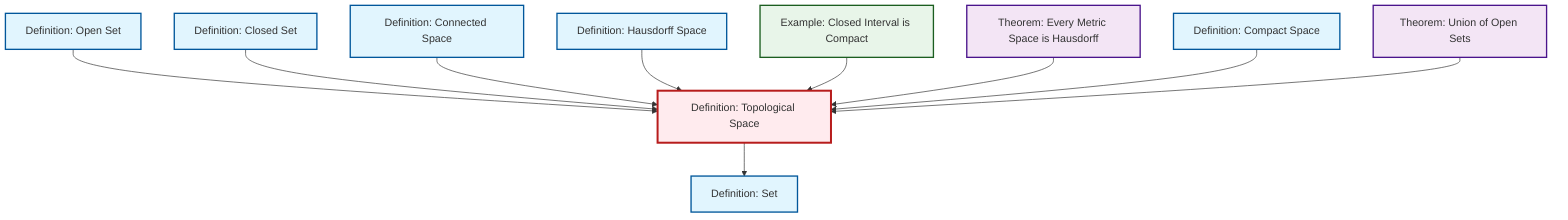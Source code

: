 graph TD
    classDef definition fill:#e1f5fe,stroke:#01579b,stroke-width:2px
    classDef theorem fill:#f3e5f5,stroke:#4a148c,stroke-width:2px
    classDef axiom fill:#fff3e0,stroke:#e65100,stroke-width:2px
    classDef example fill:#e8f5e9,stroke:#1b5e20,stroke-width:2px
    classDef current fill:#ffebee,stroke:#b71c1c,stroke-width:3px
    def-connected["Definition: Connected Space"]:::definition
    def-hausdorff["Definition: Hausdorff Space"]:::definition
    def-set["Definition: Set"]:::definition
    thm-union-open-sets["Theorem: Union of Open Sets"]:::theorem
    def-topological-space["Definition: Topological Space"]:::definition
    def-closed-set["Definition: Closed Set"]:::definition
    ex-closed-interval-compact["Example: Closed Interval is Compact"]:::example
    def-compact["Definition: Compact Space"]:::definition
    def-open-set["Definition: Open Set"]:::definition
    thm-metric-hausdorff["Theorem: Every Metric Space is Hausdorff"]:::theorem
    def-open-set --> def-topological-space
    def-closed-set --> def-topological-space
    def-topological-space --> def-set
    def-connected --> def-topological-space
    def-hausdorff --> def-topological-space
    ex-closed-interval-compact --> def-topological-space
    thm-metric-hausdorff --> def-topological-space
    def-compact --> def-topological-space
    thm-union-open-sets --> def-topological-space
    class def-topological-space current